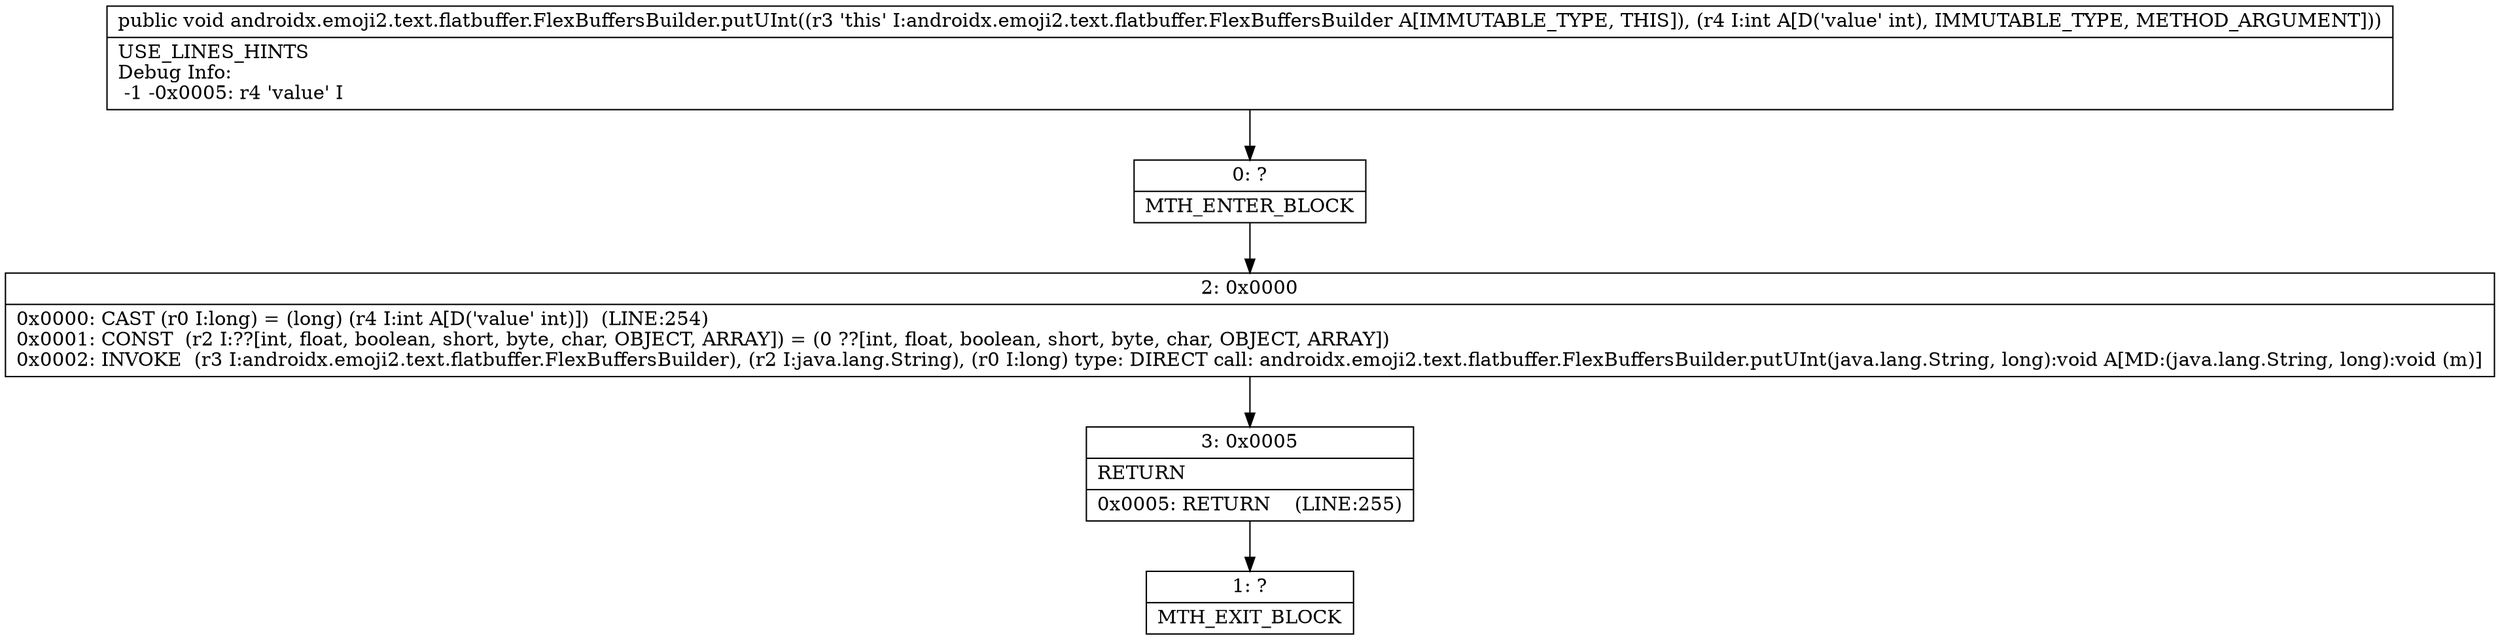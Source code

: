 digraph "CFG forandroidx.emoji2.text.flatbuffer.FlexBuffersBuilder.putUInt(I)V" {
Node_0 [shape=record,label="{0\:\ ?|MTH_ENTER_BLOCK\l}"];
Node_2 [shape=record,label="{2\:\ 0x0000|0x0000: CAST (r0 I:long) = (long) (r4 I:int A[D('value' int)])  (LINE:254)\l0x0001: CONST  (r2 I:??[int, float, boolean, short, byte, char, OBJECT, ARRAY]) = (0 ??[int, float, boolean, short, byte, char, OBJECT, ARRAY]) \l0x0002: INVOKE  (r3 I:androidx.emoji2.text.flatbuffer.FlexBuffersBuilder), (r2 I:java.lang.String), (r0 I:long) type: DIRECT call: androidx.emoji2.text.flatbuffer.FlexBuffersBuilder.putUInt(java.lang.String, long):void A[MD:(java.lang.String, long):void (m)]\l}"];
Node_3 [shape=record,label="{3\:\ 0x0005|RETURN\l|0x0005: RETURN    (LINE:255)\l}"];
Node_1 [shape=record,label="{1\:\ ?|MTH_EXIT_BLOCK\l}"];
MethodNode[shape=record,label="{public void androidx.emoji2.text.flatbuffer.FlexBuffersBuilder.putUInt((r3 'this' I:androidx.emoji2.text.flatbuffer.FlexBuffersBuilder A[IMMUTABLE_TYPE, THIS]), (r4 I:int A[D('value' int), IMMUTABLE_TYPE, METHOD_ARGUMENT]))  | USE_LINES_HINTS\lDebug Info:\l  \-1 \-0x0005: r4 'value' I\l}"];
MethodNode -> Node_0;Node_0 -> Node_2;
Node_2 -> Node_3;
Node_3 -> Node_1;
}


